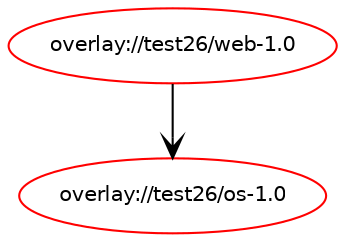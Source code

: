 digraph prolog {

newrank=true;
concentrate=true;
compound=true;
graph [rankdir=TD];#, ranksep=2.5, nodesep=0.2];
edge  [arrowhead=vee];
node  [fontname=Helvetica,fontsize=10];

"overlay://test26/web-1.0" [color=red, href="../test26/web-1.0-depend.svg"];
"overlay://test26/web-1.0" -> "overlay://test26/os-1.0"
"overlay://test26/os-1.0" [color=red, href="../test26/os-1.0-depend.svg"];
}
